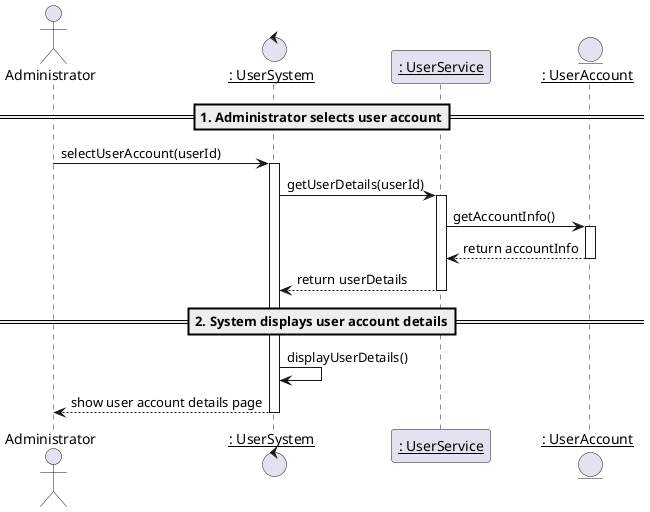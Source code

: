 @startuml view_user_account_details

actor "Administrator" as a
control "__: UserSystem__" as c
participant "__: UserService__" as s
entity "__: UserAccount__" as u

==1. Administrator selects user account==

a->c: selectUserAccount(userId)
activate c

c->s: getUserDetails(userId)
activate s

s->u: getAccountInfo()
activate u
u-->s: return accountInfo
deactivate u

s-->c: return userDetails
deactivate s

==2. System displays user account details==

c->c: displayUserDetails()
c-->a: show user account details page

deactivate c

@enduml